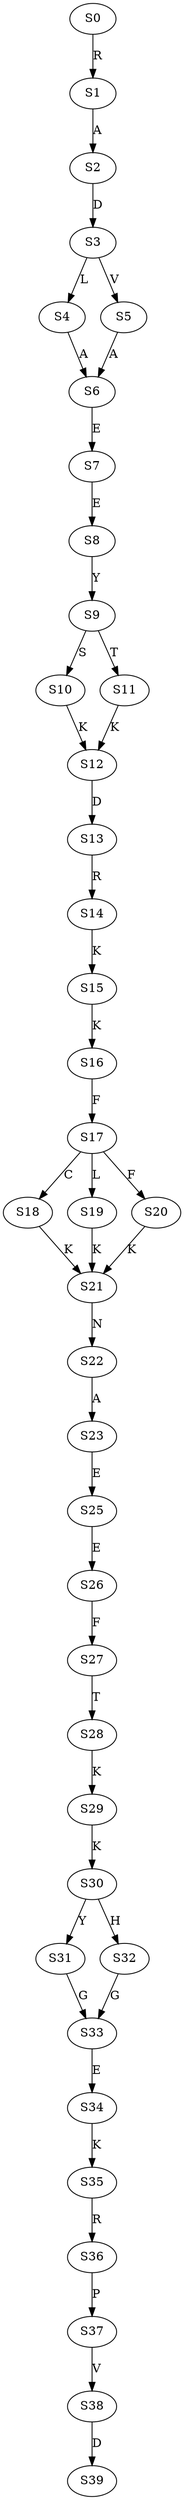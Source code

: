 strict digraph  {
	S0 -> S1 [ label = R ];
	S1 -> S2 [ label = A ];
	S2 -> S3 [ label = D ];
	S3 -> S4 [ label = L ];
	S3 -> S5 [ label = V ];
	S4 -> S6 [ label = A ];
	S5 -> S6 [ label = A ];
	S6 -> S7 [ label = E ];
	S7 -> S8 [ label = E ];
	S8 -> S9 [ label = Y ];
	S9 -> S10 [ label = S ];
	S9 -> S11 [ label = T ];
	S10 -> S12 [ label = K ];
	S11 -> S12 [ label = K ];
	S12 -> S13 [ label = D ];
	S13 -> S14 [ label = R ];
	S14 -> S15 [ label = K ];
	S15 -> S16 [ label = K ];
	S16 -> S17 [ label = F ];
	S17 -> S18 [ label = C ];
	S17 -> S19 [ label = L ];
	S17 -> S20 [ label = F ];
	S18 -> S21 [ label = K ];
	S19 -> S21 [ label = K ];
	S20 -> S21 [ label = K ];
	S21 -> S22 [ label = N ];
	S22 -> S23 [ label = A ];
	S23 -> S25 [ label = E ];
	S25 -> S26 [ label = E ];
	S26 -> S27 [ label = F ];
	S27 -> S28 [ label = T ];
	S28 -> S29 [ label = K ];
	S29 -> S30 [ label = K ];
	S30 -> S31 [ label = Y ];
	S30 -> S32 [ label = H ];
	S31 -> S33 [ label = G ];
	S32 -> S33 [ label = G ];
	S33 -> S34 [ label = E ];
	S34 -> S35 [ label = K ];
	S35 -> S36 [ label = R ];
	S36 -> S37 [ label = P ];
	S37 -> S38 [ label = V ];
	S38 -> S39 [ label = D ];
}
